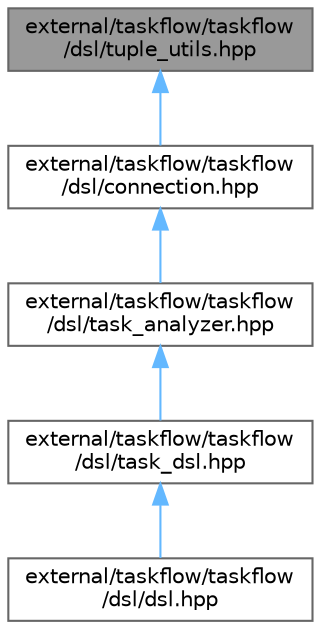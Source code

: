 digraph "external/taskflow/taskflow/dsl/tuple_utils.hpp"
{
 // LATEX_PDF_SIZE
  bgcolor="transparent";
  edge [fontname=Helvetica,fontsize=10,labelfontname=Helvetica,labelfontsize=10];
  node [fontname=Helvetica,fontsize=10,shape=box,height=0.2,width=0.4];
  Node1 [id="Node000001",label="external/taskflow/taskflow\l/dsl/tuple_utils.hpp",height=0.2,width=0.4,color="gray40", fillcolor="grey60", style="filled", fontcolor="black",tooltip=" "];
  Node1 -> Node2 [id="edge5_Node000001_Node000002",dir="back",color="steelblue1",style="solid",tooltip=" "];
  Node2 [id="Node000002",label="external/taskflow/taskflow\l/dsl/connection.hpp",height=0.2,width=0.4,color="grey40", fillcolor="white", style="filled",URL="$connection_8hpp.html",tooltip=" "];
  Node2 -> Node3 [id="edge6_Node000002_Node000003",dir="back",color="steelblue1",style="solid",tooltip=" "];
  Node3 [id="Node000003",label="external/taskflow/taskflow\l/dsl/task_analyzer.hpp",height=0.2,width=0.4,color="grey40", fillcolor="white", style="filled",URL="$task__analyzer_8hpp.html",tooltip=" "];
  Node3 -> Node4 [id="edge7_Node000003_Node000004",dir="back",color="steelblue1",style="solid",tooltip=" "];
  Node4 [id="Node000004",label="external/taskflow/taskflow\l/dsl/task_dsl.hpp",height=0.2,width=0.4,color="grey40", fillcolor="white", style="filled",URL="$task__dsl_8hpp.html",tooltip=" "];
  Node4 -> Node5 [id="edge8_Node000004_Node000005",dir="back",color="steelblue1",style="solid",tooltip=" "];
  Node5 [id="Node000005",label="external/taskflow/taskflow\l/dsl/dsl.hpp",height=0.2,width=0.4,color="grey40", fillcolor="white", style="filled",URL="$dsl_8hpp.html",tooltip=" "];
}
